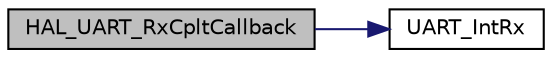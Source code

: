 digraph "HAL_UART_RxCpltCallback"
{
  edge [fontname="Helvetica",fontsize="10",labelfontname="Helvetica",labelfontsize="10"];
  node [fontname="Helvetica",fontsize="10",shape=record];
  rankdir="LR";
  Node3 [label="HAL_UART_RxCpltCallback",height=0.2,width=0.4,color="black", fillcolor="grey75", style="filled", fontcolor="black"];
  Node3 -> Node4 [color="midnightblue",fontsize="10",style="solid",fontname="Helvetica"];
  Node4 [label="UART_IntRx",height=0.2,width=0.4,color="black", fillcolor="white", style="filled",URL="$uart_8c.html#a5308dc5ea98d7cfd9a1c42883ea08b1f",tooltip="UART_IntRx is responsible for handling receive requests. "];
}
